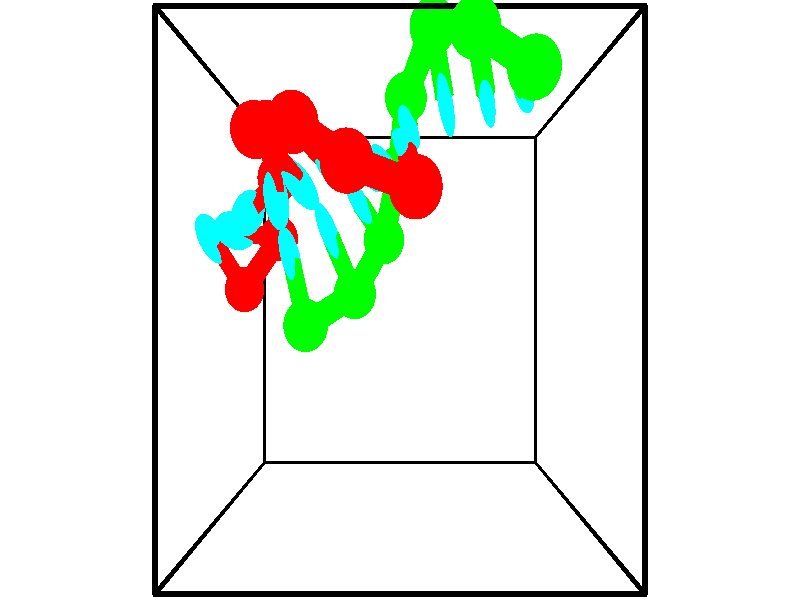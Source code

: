 // switches for output
#declare DRAW_BASES = 1; // possible values are 0, 1; only relevant for DNA ribbons
#declare DRAW_BASES_TYPE = 3; // possible values are 1, 2, 3; only relevant for DNA ribbons
#declare DRAW_FOG = 0; // set to 1 to enable fog

#include "colors.inc"

#include "transforms.inc"
background { rgb <1, 1, 1>}

#default {
   normal{
       ripples 0.25
       frequency 0.20
       turbulence 0.2
       lambda 5
   }
	finish {
		phong 0.1
		phong_size 40.
	}
}

// original window dimensions: 1024x640


// camera settings

camera {
	sky <-0, 1, 0>
	up <-0, 1, 0>
	right 1.6 * <1, 0, 0>
	location <2.5, 2.5, 11.1562>
	look_at <2.5, 2.5, 2.5>
	direction <0, 0, -8.6562>
	angle 67.0682
}


# declare cpy_camera_pos = <2.5, 2.5, 11.1562>;
# if (DRAW_FOG = 1)
fog {
	fog_type 2
	up vnormalize(cpy_camera_pos)
	color rgbt<1,1,1,0.3>
	distance 1e-5
	fog_alt 3e-3
	fog_offset 4
}
# end


// LIGHTS

# declare lum = 6;
global_settings {
	ambient_light rgb lum * <0.05, 0.05, 0.05>
	max_trace_level 15
}# declare cpy_direct_light_amount = 0.25;
light_source
{	1000 * <-1, -1, 1>,
	rgb lum * cpy_direct_light_amount
	parallel
}

light_source
{	1000 * <1, 1, -1>,
	rgb lum * cpy_direct_light_amount
	parallel
}

// strand 0

// nucleotide -1

// particle -1
sphere {
	<0.454077, 2.615987, 3.207101> 0.250000
	pigment { color rgbt <1,0,0,0> }
	no_shadow
}
cylinder {
	<0.273056, 2.914368, 3.402550>,  <0.164444, 3.093396, 3.519819>, 0.100000
	pigment { color rgbt <1,0,0,0> }
	no_shadow
}
cylinder {
	<0.273056, 2.914368, 3.402550>,  <0.454077, 2.615987, 3.207101>, 0.100000
	pigment { color rgbt <1,0,0,0> }
	no_shadow
}

// particle -1
sphere {
	<0.273056, 2.914368, 3.402550> 0.100000
	pigment { color rgbt <1,0,0,0> }
	no_shadow
}
sphere {
	0, 1
	scale<0.080000,0.200000,0.300000>
	matrix <0.843376, 0.180037, 0.506264,
		0.289678, 0.641203, -0.710595,
		-0.452551, 0.745952, 0.488623,
		0.137291, 3.138153, 3.549137>
	pigment { color rgbt <0,1,1,0> }
	no_shadow
}
cylinder {
	<0.894797, 3.177177, 3.161958>,  <0.454077, 2.615987, 3.207101>, 0.130000
	pigment { color rgbt <1,0,0,0> }
	no_shadow
}

// nucleotide -1

// particle -1
sphere {
	<0.894797, 3.177177, 3.161958> 0.250000
	pigment { color rgbt <1,0,0,0> }
	no_shadow
}
cylinder {
	<0.651999, 3.197033, 3.479219>,  <0.506319, 3.208947, 3.669576>, 0.100000
	pigment { color rgbt <1,0,0,0> }
	no_shadow
}
cylinder {
	<0.651999, 3.197033, 3.479219>,  <0.894797, 3.177177, 3.161958>, 0.100000
	pigment { color rgbt <1,0,0,0> }
	no_shadow
}

// particle -1
sphere {
	<0.651999, 3.197033, 3.479219> 0.100000
	pigment { color rgbt <1,0,0,0> }
	no_shadow
}
sphere {
	0, 1
	scale<0.080000,0.200000,0.300000>
	matrix <0.789401, 0.152775, 0.594564,
		-0.091659, 0.987014, -0.131920,
		-0.606996, 0.049641, 0.793153,
		0.469900, 3.211925, 3.717165>
	pigment { color rgbt <0,1,1,0> }
	no_shadow
}
cylinder {
	<0.947147, 3.788749, 3.493677>,  <0.894797, 3.177177, 3.161958>, 0.130000
	pigment { color rgbt <1,0,0,0> }
	no_shadow
}

// nucleotide -1

// particle -1
sphere {
	<0.947147, 3.788749, 3.493677> 0.250000
	pigment { color rgbt <1,0,0,0> }
	no_shadow
}
cylinder {
	<0.806028, 3.545071, 3.777765>,  <0.721357, 3.398863, 3.948218>, 0.100000
	pigment { color rgbt <1,0,0,0> }
	no_shadow
}
cylinder {
	<0.806028, 3.545071, 3.777765>,  <0.947147, 3.788749, 3.493677>, 0.100000
	pigment { color rgbt <1,0,0,0> }
	no_shadow
}

// particle -1
sphere {
	<0.806028, 3.545071, 3.777765> 0.100000
	pigment { color rgbt <1,0,0,0> }
	no_shadow
}
sphere {
	0, 1
	scale<0.080000,0.200000,0.300000>
	matrix <0.844058, 0.120405, 0.522559,
		-0.403855, 0.783825, 0.471719,
		-0.352798, -0.609197, 0.710220,
		0.700189, 3.362312, 3.990831>
	pigment { color rgbt <0,1,1,0> }
	no_shadow
}
cylinder {
	<0.973127, 4.155555, 4.226007>,  <0.947147, 3.788749, 3.493677>, 0.130000
	pigment { color rgbt <1,0,0,0> }
	no_shadow
}

// nucleotide -1

// particle -1
sphere {
	<0.973127, 4.155555, 4.226007> 0.250000
	pigment { color rgbt <1,0,0,0> }
	no_shadow
}
cylinder {
	<1.033546, 3.760235, 4.217565>,  <1.069798, 3.523043, 4.212499>, 0.100000
	pigment { color rgbt <1,0,0,0> }
	no_shadow
}
cylinder {
	<1.033546, 3.760235, 4.217565>,  <0.973127, 4.155555, 4.226007>, 0.100000
	pigment { color rgbt <1,0,0,0> }
	no_shadow
}

// particle -1
sphere {
	<1.033546, 3.760235, 4.217565> 0.100000
	pigment { color rgbt <1,0,0,0> }
	no_shadow
}
sphere {
	0, 1
	scale<0.080000,0.200000,0.300000>
	matrix <0.876665, 0.124060, 0.464831,
		-0.456774, -0.088714, 0.885148,
		0.151049, -0.988301, -0.021105,
		1.078861, 3.463745, 4.211233>
	pigment { color rgbt <0,1,1,0> }
	no_shadow
}
cylinder {
	<0.986962, 3.978808, 4.863050>,  <0.973127, 4.155555, 4.226007>, 0.130000
	pigment { color rgbt <1,0,0,0> }
	no_shadow
}

// nucleotide -1

// particle -1
sphere {
	<0.986962, 3.978808, 4.863050> 0.250000
	pigment { color rgbt <1,0,0,0> }
	no_shadow
}
cylinder {
	<1.218365, 3.744867, 4.635620>,  <1.357206, 3.604503, 4.499162>, 0.100000
	pigment { color rgbt <1,0,0,0> }
	no_shadow
}
cylinder {
	<1.218365, 3.744867, 4.635620>,  <0.986962, 3.978808, 4.863050>, 0.100000
	pigment { color rgbt <1,0,0,0> }
	no_shadow
}

// particle -1
sphere {
	<1.218365, 3.744867, 4.635620> 0.100000
	pigment { color rgbt <1,0,0,0> }
	no_shadow
}
sphere {
	0, 1
	scale<0.080000,0.200000,0.300000>
	matrix <0.810411, 0.333040, 0.481993,
		-0.092536, -0.739617, 0.666636,
		0.578507, -0.584851, -0.568576,
		1.391917, 3.569412, 4.465047>
	pigment { color rgbt <0,1,1,0> }
	no_shadow
}
cylinder {
	<1.464534, 3.926666, 5.345136>,  <0.986962, 3.978808, 4.863050>, 0.130000
	pigment { color rgbt <1,0,0,0> }
	no_shadow
}

// nucleotide -1

// particle -1
sphere {
	<1.464534, 3.926666, 5.345136> 0.250000
	pigment { color rgbt <1,0,0,0> }
	no_shadow
}
cylinder {
	<1.622149, 3.804209, 4.998492>,  <1.716717, 3.730734, 4.790506>, 0.100000
	pigment { color rgbt <1,0,0,0> }
	no_shadow
}
cylinder {
	<1.622149, 3.804209, 4.998492>,  <1.464534, 3.926666, 5.345136>, 0.100000
	pigment { color rgbt <1,0,0,0> }
	no_shadow
}

// particle -1
sphere {
	<1.622149, 3.804209, 4.998492> 0.100000
	pigment { color rgbt <1,0,0,0> }
	no_shadow
}
sphere {
	0, 1
	scale<0.080000,0.200000,0.300000>
	matrix <0.912010, 0.247084, 0.327394,
		0.113895, -0.919362, 0.376567,
		0.394037, -0.306144, -0.866609,
		1.740360, 3.712366, 4.738510>
	pigment { color rgbt <0,1,1,0> }
	no_shadow
}
cylinder {
	<2.008557, 3.570990, 5.581627>,  <1.464534, 3.926666, 5.345136>, 0.130000
	pigment { color rgbt <1,0,0,0> }
	no_shadow
}

// nucleotide -1

// particle -1
sphere {
	<2.008557, 3.570990, 5.581627> 0.250000
	pigment { color rgbt <1,0,0,0> }
	no_shadow
}
cylinder {
	<2.118685, 3.597683, 5.198013>,  <2.184762, 3.613698, 4.967845>, 0.100000
	pigment { color rgbt <1,0,0,0> }
	no_shadow
}
cylinder {
	<2.118685, 3.597683, 5.198013>,  <2.008557, 3.570990, 5.581627>, 0.100000
	pigment { color rgbt <1,0,0,0> }
	no_shadow
}

// particle -1
sphere {
	<2.118685, 3.597683, 5.198013> 0.100000
	pigment { color rgbt <1,0,0,0> }
	no_shadow
}
sphere {
	0, 1
	scale<0.080000,0.200000,0.300000>
	matrix <0.887364, 0.366142, 0.280222,
		0.369844, -0.928163, 0.041585,
		0.275318, 0.066738, -0.959034,
		2.201281, 3.617702, 4.910303>
	pigment { color rgbt <0,1,1,0> }
	no_shadow
}
cylinder {
	<2.644122, 3.372457, 5.572305>,  <2.008557, 3.570990, 5.581627>, 0.130000
	pigment { color rgbt <1,0,0,0> }
	no_shadow
}

// nucleotide -1

// particle -1
sphere {
	<2.644122, 3.372457, 5.572305> 0.250000
	pigment { color rgbt <1,0,0,0> }
	no_shadow
}
cylinder {
	<2.600073, 3.602201, 5.247841>,  <2.573643, 3.740048, 5.053163>, 0.100000
	pigment { color rgbt <1,0,0,0> }
	no_shadow
}
cylinder {
	<2.600073, 3.602201, 5.247841>,  <2.644122, 3.372457, 5.572305>, 0.100000
	pigment { color rgbt <1,0,0,0> }
	no_shadow
}

// particle -1
sphere {
	<2.600073, 3.602201, 5.247841> 0.100000
	pigment { color rgbt <1,0,0,0> }
	no_shadow
}
sphere {
	0, 1
	scale<0.080000,0.200000,0.300000>
	matrix <0.753114, 0.580802, 0.309010,
		0.648607, -0.576868, -0.496520,
		-0.110122, 0.574362, -0.811160,
		2.567036, 3.774510, 5.004493>
	pigment { color rgbt <0,1,1,0> }
	no_shadow
}
// strand 1

// nucleotide -1

// particle -1
sphere {
	<3.760670, 4.318282, 5.492208> 0.250000
	pigment { color rgbt <0,1,0,0> }
	no_shadow
}
cylinder {
	<3.784237, 4.330647, 5.093094>,  <3.798377, 4.338066, 4.853626>, 0.100000
	pigment { color rgbt <0,1,0,0> }
	no_shadow
}
cylinder {
	<3.784237, 4.330647, 5.093094>,  <3.760670, 4.318282, 5.492208>, 0.100000
	pigment { color rgbt <0,1,0,0> }
	no_shadow
}

// particle -1
sphere {
	<3.784237, 4.330647, 5.093094> 0.100000
	pigment { color rgbt <0,1,0,0> }
	no_shadow
}
sphere {
	0, 1
	scale<0.080000,0.200000,0.300000>
	matrix <-0.926031, -0.371599, -0.066193,
		-0.372822, 0.927879, 0.006732,
		0.058918, 0.030912, -0.997784,
		3.801912, 4.339920, 4.793758>
	pigment { color rgbt <0,1,1,0> }
	no_shadow
}
cylinder {
	<3.232505, 4.714215, 5.275295>,  <3.760670, 4.318282, 5.492208>, 0.130000
	pigment { color rgbt <0,1,0,0> }
	no_shadow
}

// nucleotide -1

// particle -1
sphere {
	<3.232505, 4.714215, 5.275295> 0.250000
	pigment { color rgbt <0,1,0,0> }
	no_shadow
}
cylinder {
	<3.339012, 4.471231, 4.975937>,  <3.402917, 4.325441, 4.796322>, 0.100000
	pigment { color rgbt <0,1,0,0> }
	no_shadow
}
cylinder {
	<3.339012, 4.471231, 4.975937>,  <3.232505, 4.714215, 5.275295>, 0.100000
	pigment { color rgbt <0,1,0,0> }
	no_shadow
}

// particle -1
sphere {
	<3.339012, 4.471231, 4.975937> 0.100000
	pigment { color rgbt <0,1,0,0> }
	no_shadow
}
sphere {
	0, 1
	scale<0.080000,0.200000,0.300000>
	matrix <-0.963073, -0.199782, -0.180489,
		-0.039876, 0.768818, -0.638223,
		0.266269, -0.607458, -0.748395,
		3.418893, 4.288994, 4.751418>
	pigment { color rgbt <0,1,1,0> }
	no_shadow
}
cylinder {
	<2.853972, 4.953209, 4.668280>,  <3.232505, 4.714215, 5.275295>, 0.130000
	pigment { color rgbt <0,1,0,0> }
	no_shadow
}

// nucleotide -1

// particle -1
sphere {
	<2.853972, 4.953209, 4.668280> 0.250000
	pigment { color rgbt <0,1,0,0> }
	no_shadow
}
cylinder {
	<2.934566, 4.562436, 4.639973>,  <2.982923, 4.327972, 4.622988>, 0.100000
	pigment { color rgbt <0,1,0,0> }
	no_shadow
}
cylinder {
	<2.934566, 4.562436, 4.639973>,  <2.853972, 4.953209, 4.668280>, 0.100000
	pigment { color rgbt <0,1,0,0> }
	no_shadow
}

// particle -1
sphere {
	<2.934566, 4.562436, 4.639973> 0.100000
	pigment { color rgbt <0,1,0,0> }
	no_shadow
}
sphere {
	0, 1
	scale<0.080000,0.200000,0.300000>
	matrix <-0.967092, -0.186956, -0.172570,
		0.155358, 0.103211, -0.982452,
		0.201486, -0.976931, -0.070769,
		2.995012, 4.269357, 4.618742>
	pigment { color rgbt <0,1,1,0> }
	no_shadow
}
cylinder {
	<2.570864, 4.514869, 3.933199>,  <2.853972, 4.953209, 4.668280>, 0.130000
	pigment { color rgbt <0,1,0,0> }
	no_shadow
}

// nucleotide -1

// particle -1
sphere {
	<2.570864, 4.514869, 3.933199> 0.250000
	pigment { color rgbt <0,1,0,0> }
	no_shadow
}
cylinder {
	<2.586338, 4.271154, 4.250002>,  <2.595622, 4.124926, 4.440084>, 0.100000
	pigment { color rgbt <0,1,0,0> }
	no_shadow
}
cylinder {
	<2.586338, 4.271154, 4.250002>,  <2.570864, 4.514869, 3.933199>, 0.100000
	pigment { color rgbt <0,1,0,0> }
	no_shadow
}

// particle -1
sphere {
	<2.586338, 4.271154, 4.250002> 0.100000
	pigment { color rgbt <0,1,0,0> }
	no_shadow
}
sphere {
	0, 1
	scale<0.080000,0.200000,0.300000>
	matrix <-0.863929, -0.418677, -0.279888,
		0.502126, -0.673410, -0.542575,
		0.038684, -0.609286, 0.792007,
		2.597943, 4.088369, 4.487604>
	pigment { color rgbt <0,1,1,0> }
	no_shadow
}
cylinder {
	<2.471988, 3.838211, 3.664330>,  <2.570864, 4.514869, 3.933199>, 0.130000
	pigment { color rgbt <0,1,0,0> }
	no_shadow
}

// nucleotide -1

// particle -1
sphere {
	<2.471988, 3.838211, 3.664330> 0.250000
	pigment { color rgbt <0,1,0,0> }
	no_shadow
}
cylinder {
	<2.388195, 3.813564, 4.054678>,  <2.337919, 3.798776, 4.288887>, 0.100000
	pigment { color rgbt <0,1,0,0> }
	no_shadow
}
cylinder {
	<2.388195, 3.813564, 4.054678>,  <2.471988, 3.838211, 3.664330>, 0.100000
	pigment { color rgbt <0,1,0,0> }
	no_shadow
}

// particle -1
sphere {
	<2.388195, 3.813564, 4.054678> 0.100000
	pigment { color rgbt <0,1,0,0> }
	no_shadow
}
sphere {
	0, 1
	scale<0.080000,0.200000,0.300000>
	matrix <-0.779513, -0.591991, -0.204711,
		0.590320, -0.803586, 0.075980,
		-0.209482, -0.061618, 0.975869,
		2.325350, 3.795079, 4.347439>
	pigment { color rgbt <0,1,1,0> }
	no_shadow
}
cylinder {
	<2.301265, 3.120842, 3.677099>,  <2.471988, 3.838211, 3.664330>, 0.130000
	pigment { color rgbt <0,1,0,0> }
	no_shadow
}

// nucleotide -1

// particle -1
sphere {
	<2.301265, 3.120842, 3.677099> 0.250000
	pigment { color rgbt <0,1,0,0> }
	no_shadow
}
cylinder {
	<2.144165, 3.306210, 3.994839>,  <2.049905, 3.417430, 4.185483>, 0.100000
	pigment { color rgbt <0,1,0,0> }
	no_shadow
}
cylinder {
	<2.144165, 3.306210, 3.994839>,  <2.301265, 3.120842, 3.677099>, 0.100000
	pigment { color rgbt <0,1,0,0> }
	no_shadow
}

// particle -1
sphere {
	<2.144165, 3.306210, 3.994839> 0.100000
	pigment { color rgbt <0,1,0,0> }
	no_shadow
}
sphere {
	0, 1
	scale<0.080000,0.200000,0.300000>
	matrix <-0.881083, -0.437112, -0.180626,
		0.263514, -0.770828, 0.579987,
		-0.392751, 0.463419, 0.794348,
		2.026340, 3.445235, 4.233143>
	pigment { color rgbt <0,1,1,0> }
	no_shadow
}
cylinder {
	<1.963133, 2.560506, 3.980489>,  <2.301265, 3.120842, 3.677099>, 0.130000
	pigment { color rgbt <0,1,0,0> }
	no_shadow
}

// nucleotide -1

// particle -1
sphere {
	<1.963133, 2.560506, 3.980489> 0.250000
	pigment { color rgbt <0,1,0,0> }
	no_shadow
}
cylinder {
	<1.800457, 2.901448, 4.112000>,  <1.702851, 3.106014, 4.190906>, 0.100000
	pigment { color rgbt <0,1,0,0> }
	no_shadow
}
cylinder {
	<1.800457, 2.901448, 4.112000>,  <1.963133, 2.560506, 3.980489>, 0.100000
	pigment { color rgbt <0,1,0,0> }
	no_shadow
}

// particle -1
sphere {
	<1.800457, 2.901448, 4.112000> 0.100000
	pigment { color rgbt <0,1,0,0> }
	no_shadow
}
sphere {
	0, 1
	scale<0.080000,0.200000,0.300000>
	matrix <-0.911219, -0.352687, -0.212817,
		-0.065441, -0.386139, 0.920116,
		-0.406690, 0.852355, 0.328777,
		1.678450, 3.157155, 4.210633>
	pigment { color rgbt <0,1,1,0> }
	no_shadow
}
cylinder {
	<1.434257, 2.260378, 4.326636>,  <1.963133, 2.560506, 3.980489>, 0.130000
	pigment { color rgbt <0,1,0,0> }
	no_shadow
}

// nucleotide -1

// particle -1
sphere {
	<1.434257, 2.260378, 4.326636> 0.250000
	pigment { color rgbt <0,1,0,0> }
	no_shadow
}
cylinder {
	<1.321747, 2.637094, 4.252968>,  <1.254241, 2.863123, 4.208767>, 0.100000
	pigment { color rgbt <0,1,0,0> }
	no_shadow
}
cylinder {
	<1.321747, 2.637094, 4.252968>,  <1.434257, 2.260378, 4.326636>, 0.100000
	pigment { color rgbt <0,1,0,0> }
	no_shadow
}

// particle -1
sphere {
	<1.321747, 2.637094, 4.252968> 0.100000
	pigment { color rgbt <0,1,0,0> }
	no_shadow
}
sphere {
	0, 1
	scale<0.080000,0.200000,0.300000>
	matrix <-0.913773, -0.321472, -0.248342,
		-0.293091, 0.098437, 0.951003,
		-0.281275, 0.941789, -0.184170,
		1.237364, 2.919630, 4.197717>
	pigment { color rgbt <0,1,1,0> }
	no_shadow
}
// box output
cylinder {
	<0.000000, 0.000000, 0.000000>,  <5.000000, 0.000000, 0.000000>, 0.025000
	pigment { color rgbt <0,0,0,0> }
	no_shadow
}
cylinder {
	<0.000000, 0.000000, 0.000000>,  <0.000000, 5.000000, 0.000000>, 0.025000
	pigment { color rgbt <0,0,0,0> }
	no_shadow
}
cylinder {
	<0.000000, 0.000000, 0.000000>,  <0.000000, 0.000000, 5.000000>, 0.025000
	pigment { color rgbt <0,0,0,0> }
	no_shadow
}
cylinder {
	<5.000000, 5.000000, 5.000000>,  <0.000000, 5.000000, 5.000000>, 0.025000
	pigment { color rgbt <0,0,0,0> }
	no_shadow
}
cylinder {
	<5.000000, 5.000000, 5.000000>,  <5.000000, 0.000000, 5.000000>, 0.025000
	pigment { color rgbt <0,0,0,0> }
	no_shadow
}
cylinder {
	<5.000000, 5.000000, 5.000000>,  <5.000000, 5.000000, 0.000000>, 0.025000
	pigment { color rgbt <0,0,0,0> }
	no_shadow
}
cylinder {
	<0.000000, 0.000000, 5.000000>,  <0.000000, 5.000000, 5.000000>, 0.025000
	pigment { color rgbt <0,0,0,0> }
	no_shadow
}
cylinder {
	<0.000000, 0.000000, 5.000000>,  <5.000000, 0.000000, 5.000000>, 0.025000
	pigment { color rgbt <0,0,0,0> }
	no_shadow
}
cylinder {
	<5.000000, 5.000000, 0.000000>,  <0.000000, 5.000000, 0.000000>, 0.025000
	pigment { color rgbt <0,0,0,0> }
	no_shadow
}
cylinder {
	<5.000000, 5.000000, 0.000000>,  <5.000000, 0.000000, 0.000000>, 0.025000
	pigment { color rgbt <0,0,0,0> }
	no_shadow
}
cylinder {
	<5.000000, 0.000000, 5.000000>,  <5.000000, 0.000000, 0.000000>, 0.025000
	pigment { color rgbt <0,0,0,0> }
	no_shadow
}
cylinder {
	<0.000000, 5.000000, 0.000000>,  <0.000000, 5.000000, 5.000000>, 0.025000
	pigment { color rgbt <0,0,0,0> }
	no_shadow
}
// end of box output
